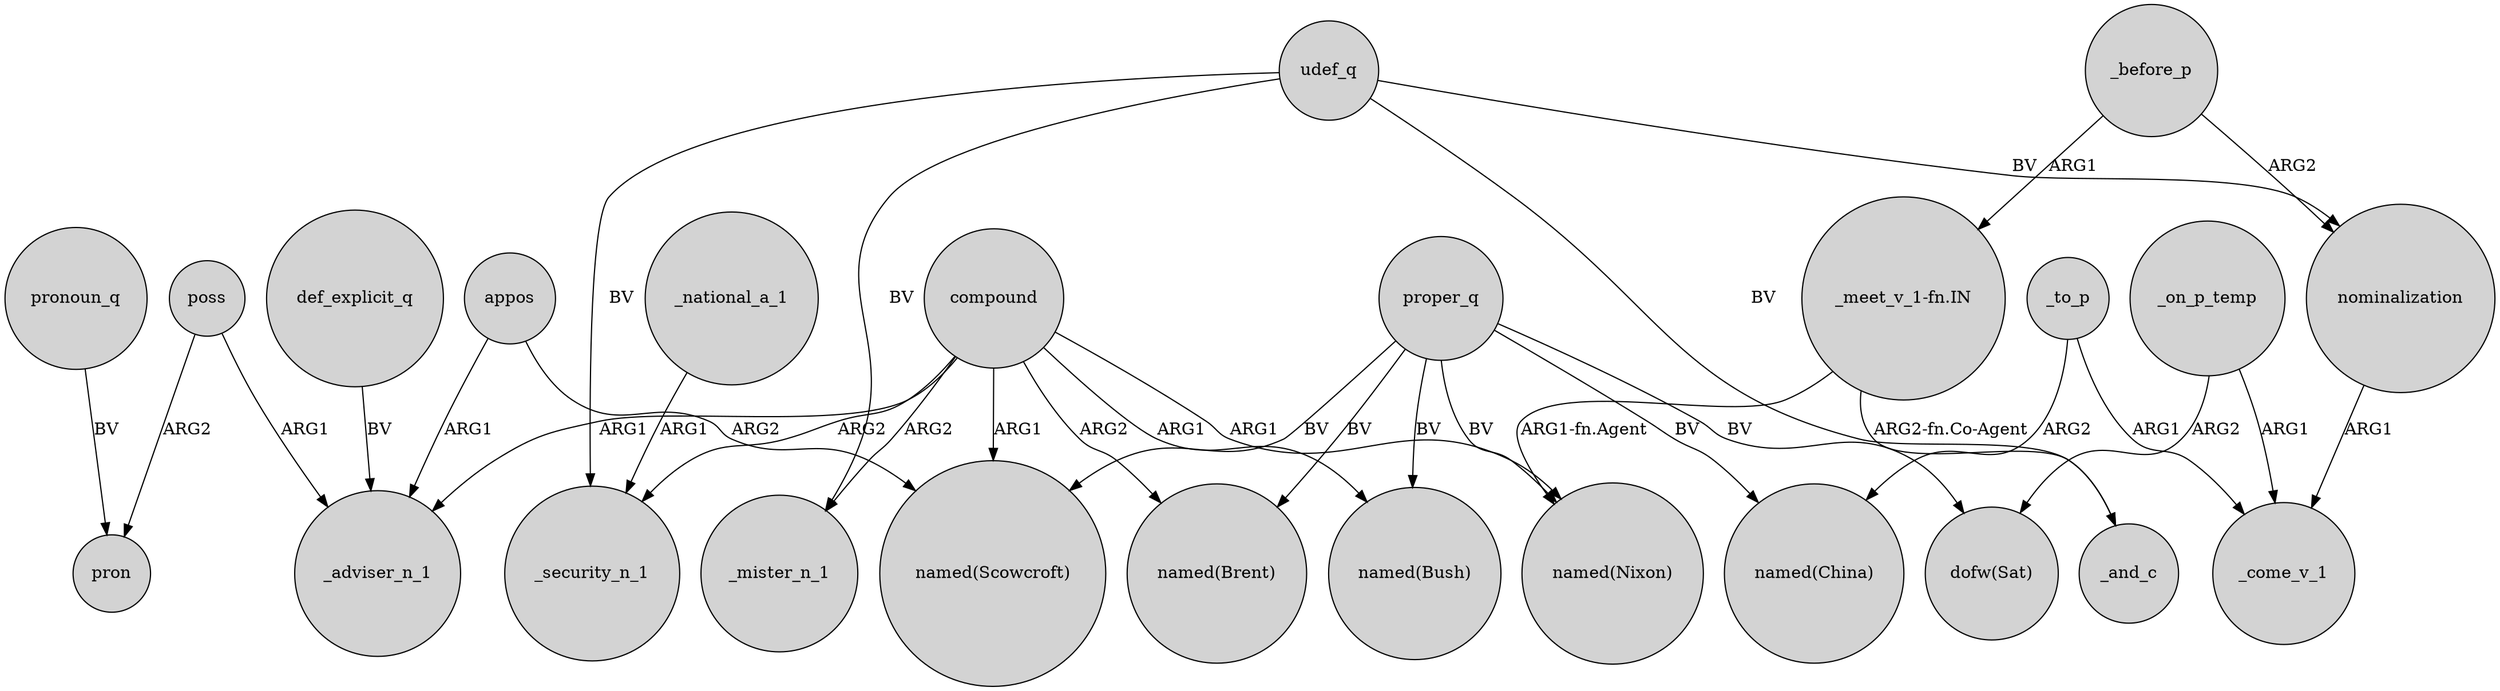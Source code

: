 digraph {
	node [shape=circle style=filled]
	proper_q -> "named(Nixon)" [label=BV]
	poss -> pron [label=ARG2]
	_to_p -> _come_v_1 [label=ARG1]
	appos -> _adviser_n_1 [label=ARG1]
	compound -> _mister_n_1 [label=ARG2]
	_to_p -> "named(China)" [label=ARG2]
	compound -> _security_n_1 [label=ARG2]
	udef_q -> _mister_n_1 [label=BV]
	_national_a_1 -> _security_n_1 [label=ARG1]
	_before_p -> nominalization [label=ARG2]
	proper_q -> "dofw(Sat)" [label=BV]
	compound -> "named(Brent)" [label=ARG2]
	def_explicit_q -> _adviser_n_1 [label=BV]
	appos -> "named(Scowcroft)" [label=ARG2]
	_on_p_temp -> "dofw(Sat)" [label=ARG2]
	proper_q -> "named(Brent)" [label=BV]
	pronoun_q -> pron [label=BV]
	nominalization -> _come_v_1 [label=ARG1]
	compound -> _adviser_n_1 [label=ARG1]
	_before_p -> "_meet_v_1-fn.IN" [label=ARG1]
	proper_q -> "named(Scowcroft)" [label=BV]
	proper_q -> "named(Bush)" [label=BV]
	compound -> "named(Nixon)" [label=ARG1]
	udef_q -> nominalization [label=BV]
	"_meet_v_1-fn.IN" -> _and_c [label="ARG2-fn.Co-Agent"]
	proper_q -> "named(China)" [label=BV]
	"_meet_v_1-fn.IN" -> "named(Nixon)" [label="ARG1-fn.Agent"]
	udef_q -> _and_c [label=BV]
	compound -> "named(Scowcroft)" [label=ARG1]
	poss -> _adviser_n_1 [label=ARG1]
	_on_p_temp -> _come_v_1 [label=ARG1]
	udef_q -> _security_n_1 [label=BV]
	compound -> "named(Bush)" [label=ARG1]
}

